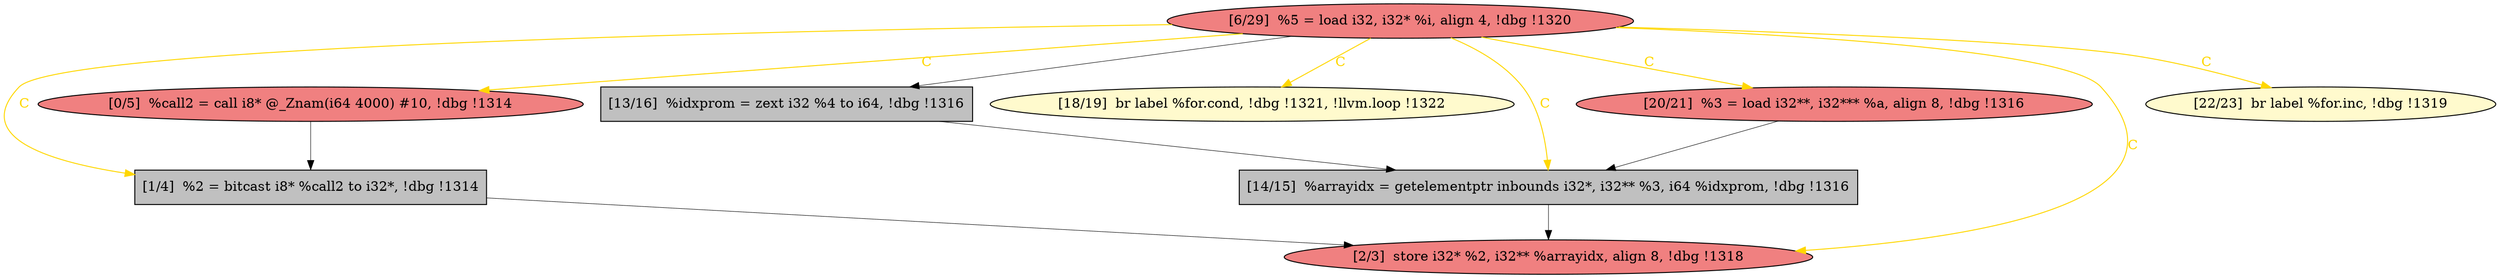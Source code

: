 
digraph G {


node3852 [fillcolor=lightcoral,label="[6/29]  %5 = load i32, i32* %i, align 4, !dbg !1320",shape=ellipse,style=filled ]
node3851 [fillcolor=lightcoral,label="[0/5]  %call2 = call i8* @_Znam(i64 4000) #10, !dbg !1314",shape=ellipse,style=filled ]
node3850 [fillcolor=grey,label="[13/16]  %idxprom = zext i32 %4 to i64, !dbg !1316",shape=rectangle,style=filled ]
node3847 [fillcolor=grey,label="[1/4]  %2 = bitcast i8* %call2 to i32*, !dbg !1314",shape=rectangle,style=filled ]
node3844 [fillcolor=lemonchiffon,label="[18/19]  br label %for.cond, !dbg !1321, !llvm.loop !1322",shape=ellipse,style=filled ]
node3845 [fillcolor=grey,label="[14/15]  %arrayidx = getelementptr inbounds i32*, i32** %3, i64 %idxprom, !dbg !1316",shape=rectangle,style=filled ]
node3846 [fillcolor=lightcoral,label="[20/21]  %3 = load i32**, i32*** %a, align 8, !dbg !1316",shape=ellipse,style=filled ]
node3848 [fillcolor=lightcoral,label="[2/3]  store i32* %2, i32** %arrayidx, align 8, !dbg !1318",shape=ellipse,style=filled ]
node3849 [fillcolor=lemonchiffon,label="[22/23]  br label %for.inc, !dbg !1319",shape=ellipse,style=filled ]

node3845->node3848 [style=solid,color=black,label="",penwidth=0.5,fontcolor=black ]
node3852->node3850 [style=solid,color=black,label="",penwidth=0.5,fontcolor=black ]
node3852->node3847 [style=solid,color=gold,label="C",penwidth=1.0,fontcolor=gold ]
node3852->node3848 [style=solid,color=gold,label="C",penwidth=1.0,fontcolor=gold ]
node3852->node3851 [style=solid,color=gold,label="C",penwidth=1.0,fontcolor=gold ]
node3852->node3849 [style=solid,color=gold,label="C",penwidth=1.0,fontcolor=gold ]
node3851->node3847 [style=solid,color=black,label="",penwidth=0.5,fontcolor=black ]
node3852->node3844 [style=solid,color=gold,label="C",penwidth=1.0,fontcolor=gold ]
node3852->node3845 [style=solid,color=gold,label="C",penwidth=1.0,fontcolor=gold ]
node3846->node3845 [style=solid,color=black,label="",penwidth=0.5,fontcolor=black ]
node3852->node3846 [style=solid,color=gold,label="C",penwidth=1.0,fontcolor=gold ]
node3850->node3845 [style=solid,color=black,label="",penwidth=0.5,fontcolor=black ]
node3847->node3848 [style=solid,color=black,label="",penwidth=0.5,fontcolor=black ]


}
